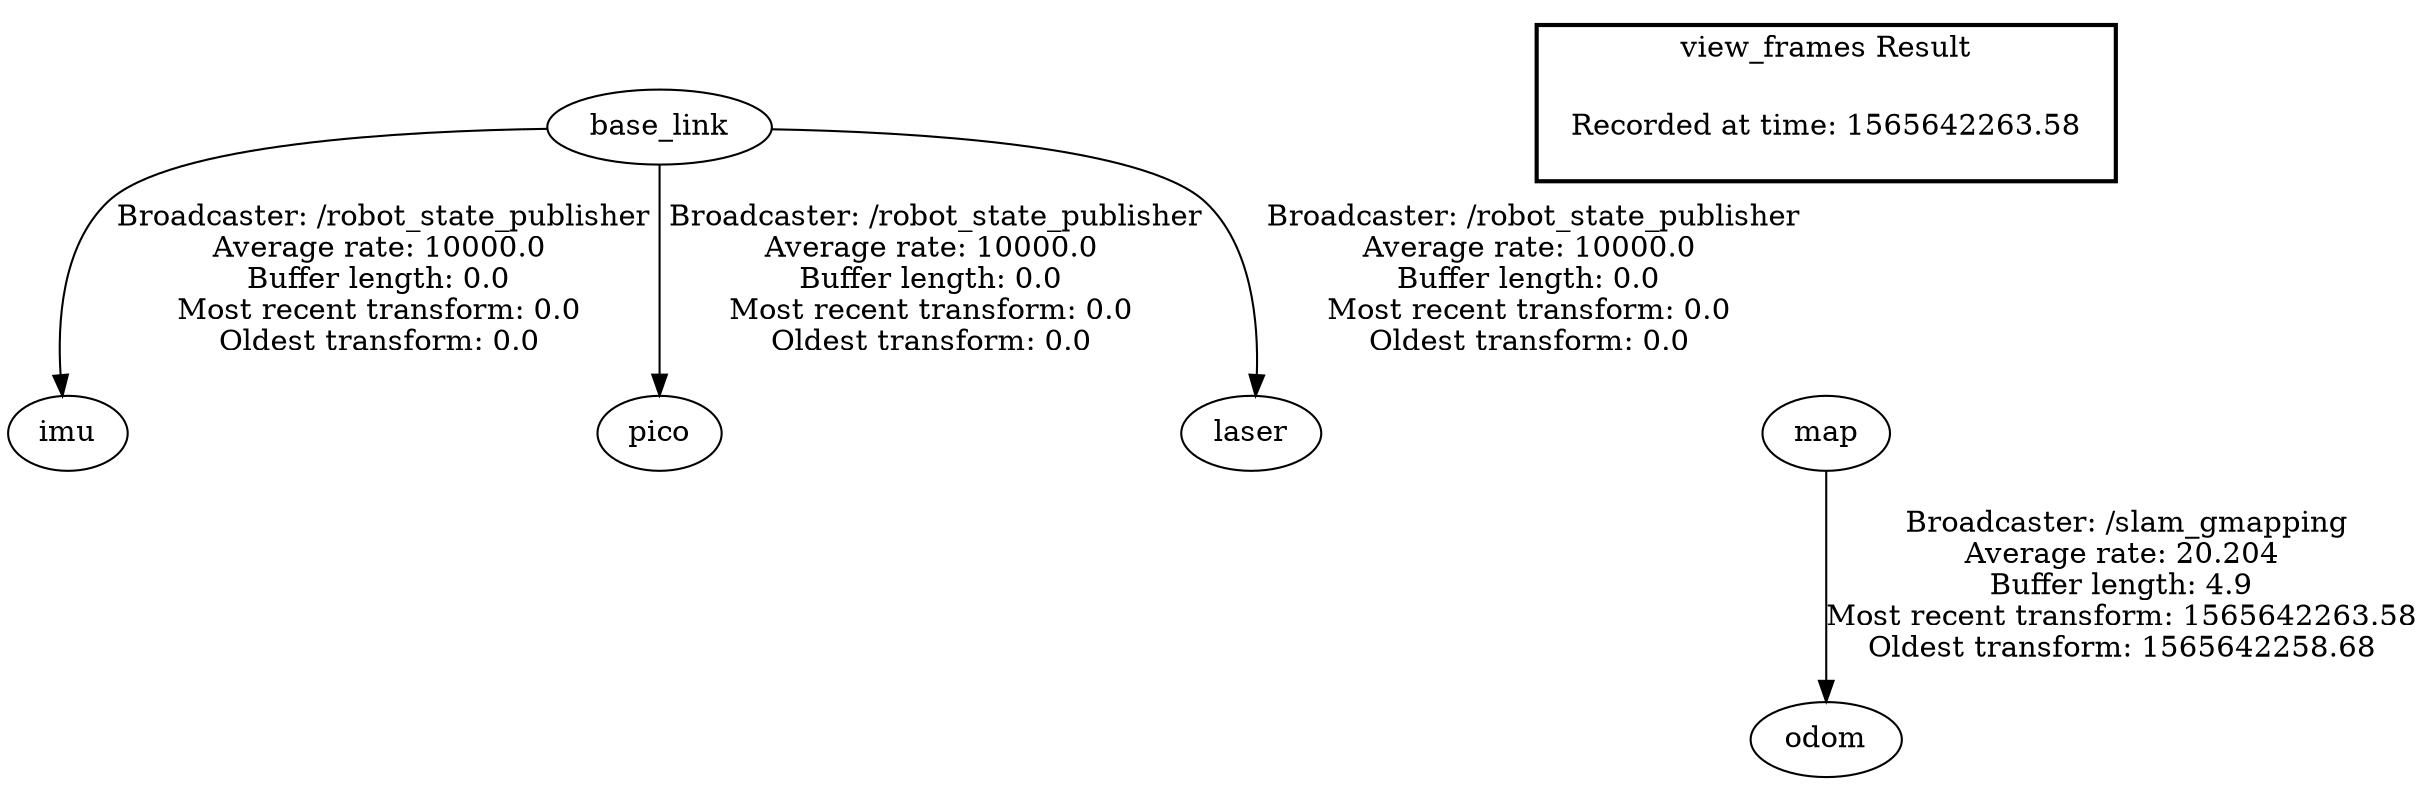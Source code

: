digraph G {
"base_link" -> "imu"[label=" Broadcaster: /robot_state_publisher\nAverage rate: 10000.0\nBuffer length: 0.0\nMost recent transform: 0.0\nOldest transform: 0.0\n"];
"base_link" -> "pico"[label=" Broadcaster: /robot_state_publisher\nAverage rate: 10000.0\nBuffer length: 0.0\nMost recent transform: 0.0\nOldest transform: 0.0\n"];
"base_link" -> "laser"[label=" Broadcaster: /robot_state_publisher\nAverage rate: 10000.0\nBuffer length: 0.0\nMost recent transform: 0.0\nOldest transform: 0.0\n"];
"map" -> "odom"[label=" Broadcaster: /slam_gmapping\nAverage rate: 20.204\nBuffer length: 4.9\nMost recent transform: 1565642263.58\nOldest transform: 1565642258.68\n"];
edge [style=invis];
 subgraph cluster_legend { style=bold; color=black; label ="view_frames Result";
"Recorded at time: 1565642263.58"[ shape=plaintext ] ;
}->"map";
}